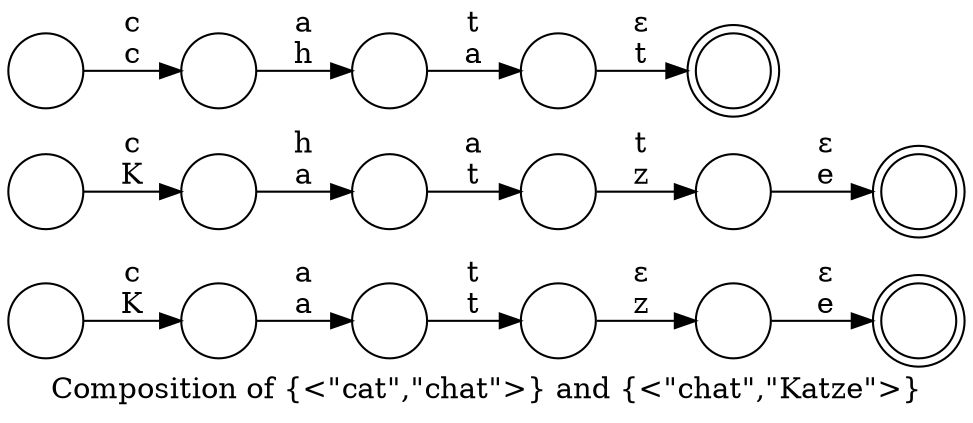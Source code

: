 // This graph generated with hfst-fst2txt
digraph "text(<stdin>)" {
charset = UTF8;
rankdir = LR;
label = "Composition of {<\"cat\",\"chat\">} and {<\"chat\",\"Katze\">}";
node [shape=circle]
"000" [label=""]
"001" [label=""]
"002" [label=""]
"003" [label=""]
"004" [label=""]
"005" [label="", shape=doublecircle]
"00" [label=""]
"01" [label=""]
"02" [label=""]
"03" [label=""]
"04" [label=""]
"05" [label="", shape=doublecircle]
"0" [label=""]
"1" [label=""]
"2" [label=""]
"3" [label=""]
"4" [label="", shape=doublecircle]
"000" -> "001" [label="c\nK"];
"001" -> "002" [label="a\na"];
"002" -> "003" [label="t\nt"];
"003" -> "004" [label="ε\nz"];
"004" -> "005" [label="ε\ne"];
"00" -> "01" [label="c\nK"];
"01" -> "02" [label="h\na"];
"02" -> "03" [label="a\nt"];
"03" -> "04" [label="t\nz"];
"04" -> "05" [label="ε\ne"];
"0" -> "1" [label="c\nc"];
"1" -> "2" [label="a\nh"];
"2" -> "3" [label="t\na"];
"3" -> "4" [label="ε\nt"];
}
